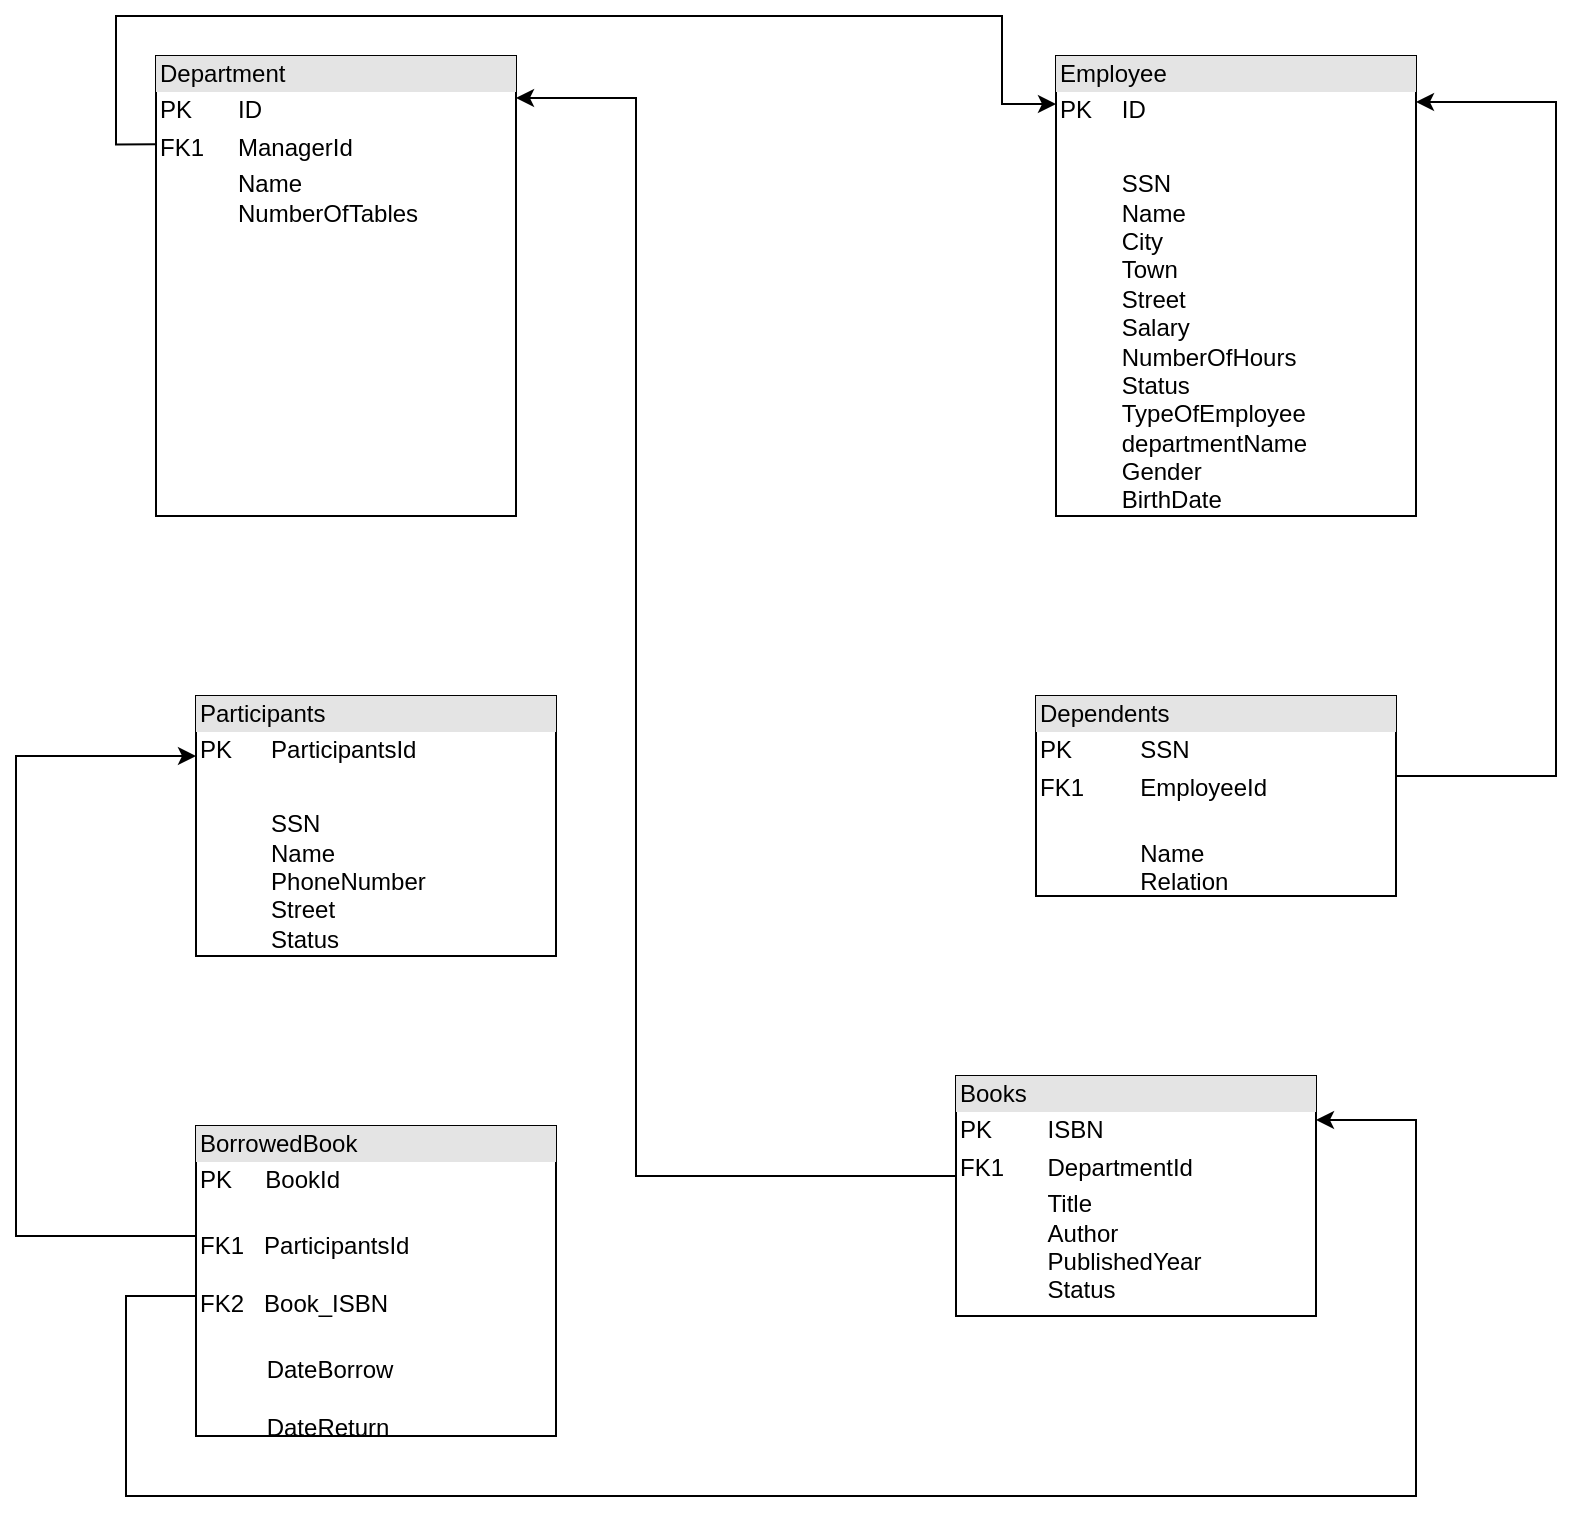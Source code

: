 <mxfile version="13.9.9" type="device"><diagram id="4nVMrt2uXwQmMlqRvR4L" name="Page-1"><mxGraphModel dx="1024" dy="592" grid="1" gridSize="10" guides="1" tooltips="1" connect="1" arrows="1" fold="1" page="1" pageScale="1" pageWidth="850" pageHeight="1100" math="0" shadow="0"><root><mxCell id="0"/><mxCell id="1" parent="0"/><mxCell id="bU6mSB5hpTbtCrTHbOrF-5" value="&lt;div style=&quot;box-sizing: border-box ; width: 100% ; background: #e4e4e4 ; padding: 2px&quot;&gt;Employee&lt;/div&gt;&lt;table style=&quot;width: 100% ; font-size: 1em&quot; cellpadding=&quot;2&quot; cellspacing=&quot;0&quot;&gt;&lt;tbody&gt;&lt;tr&gt;&lt;td&gt;PK&lt;/td&gt;&lt;td&gt;ID&lt;/td&gt;&lt;/tr&gt;&lt;tr&gt;&lt;td&gt;&lt;br&gt;&lt;/td&gt;&lt;td&gt;&lt;br&gt;&lt;/td&gt;&lt;/tr&gt;&lt;tr&gt;&lt;td&gt;&lt;/td&gt;&lt;td&gt;SSN&lt;br&gt;Name&lt;br&gt;City&lt;br&gt;Town&lt;br&gt;Street&lt;br&gt;Salary&lt;br&gt;NumberOfHours&lt;br&gt;Status&lt;br&gt;TypeOfEmployee&lt;br&gt;departmentName&lt;br&gt;Gender&lt;br&gt;BirthDate&lt;br&gt;&lt;br&gt;&lt;br&gt;&lt;/td&gt;&lt;/tr&gt;&lt;/tbody&gt;&lt;/table&gt;" style="verticalAlign=top;align=left;overflow=fill;html=1;" vertex="1" parent="1"><mxGeometry x="560" y="100" width="180" height="230" as="geometry"/></mxCell><mxCell id="bU6mSB5hpTbtCrTHbOrF-13" style="edgeStyle=orthogonalEdgeStyle;rounded=0;orthogonalLoop=1;jettySize=auto;html=1;exitX=0;exitY=0.192;exitDx=0;exitDy=0;exitPerimeter=0;" edge="1" parent="1" source="bU6mSB5hpTbtCrTHbOrF-6"><mxGeometry relative="1" as="geometry"><mxPoint x="560" y="124" as="targetPoint"/><Array as="points"><mxPoint x="90" y="144"/><mxPoint x="90" y="80"/><mxPoint x="533" y="80"/><mxPoint x="533" y="124"/></Array></mxGeometry></mxCell><mxCell id="bU6mSB5hpTbtCrTHbOrF-6" value="&lt;div style=&quot;box-sizing: border-box ; width: 100% ; background: #e4e4e4 ; padding: 2px&quot;&gt;Department&lt;/div&gt;&lt;table style=&quot;width: 100% ; font-size: 1em&quot; cellpadding=&quot;2&quot; cellspacing=&quot;0&quot;&gt;&lt;tbody&gt;&lt;tr&gt;&lt;td&gt;PK&lt;/td&gt;&lt;td&gt;ID&lt;br&gt;&lt;/td&gt;&lt;/tr&gt;&lt;tr&gt;&lt;td&gt;FK1&lt;/td&gt;&lt;td&gt;ManagerId&lt;/td&gt;&lt;/tr&gt;&lt;tr&gt;&lt;td&gt;&lt;/td&gt;&lt;td&gt;Name&lt;br&gt;NumberOfTables&lt;br&gt;&lt;br&gt;&lt;/td&gt;&lt;/tr&gt;&lt;/tbody&gt;&lt;/table&gt;" style="verticalAlign=top;align=left;overflow=fill;html=1;" vertex="1" parent="1"><mxGeometry x="110" y="100" width="180" height="230" as="geometry"/></mxCell><mxCell id="bU6mSB5hpTbtCrTHbOrF-19" style="edgeStyle=orthogonalEdgeStyle;rounded=0;orthogonalLoop=1;jettySize=auto;html=1;exitX=0;exitY=0.5;exitDx=0;exitDy=0;" edge="1" parent="1" source="bU6mSB5hpTbtCrTHbOrF-7"><mxGeometry relative="1" as="geometry"><mxPoint x="740" y="123" as="targetPoint"/><Array as="points"><mxPoint x="550" y="460"/><mxPoint x="810" y="460"/><mxPoint x="810" y="123"/></Array></mxGeometry></mxCell><mxCell id="bU6mSB5hpTbtCrTHbOrF-7" value="&lt;div style=&quot;box-sizing: border-box ; width: 100% ; background: #e4e4e4 ; padding: 2px&quot;&gt;Dependents&lt;/div&gt;&lt;table style=&quot;width: 100% ; font-size: 1em&quot; cellpadding=&quot;2&quot; cellspacing=&quot;0&quot;&gt;&lt;tbody&gt;&lt;tr&gt;&lt;td&gt;PK&lt;/td&gt;&lt;td&gt;SSN&lt;/td&gt;&lt;/tr&gt;&lt;tr&gt;&lt;td&gt;FK1&lt;/td&gt;&lt;td&gt;EmployeeId&lt;/td&gt;&lt;/tr&gt;&lt;tr&gt;&lt;td&gt;&lt;/td&gt;&lt;td&gt;&lt;br&gt;Name&lt;br&gt;Relation&lt;/td&gt;&lt;/tr&gt;&lt;/tbody&gt;&lt;/table&gt;" style="verticalAlign=top;align=left;overflow=fill;html=1;" vertex="1" parent="1"><mxGeometry x="550" y="420" width="180" height="100" as="geometry"/></mxCell><mxCell id="bU6mSB5hpTbtCrTHbOrF-8" value="&lt;div style=&quot;box-sizing: border-box ; width: 100% ; background: #e4e4e4 ; padding: 2px&quot;&gt;Participants&lt;/div&gt;&lt;table style=&quot;width: 100% ; font-size: 1em&quot; cellpadding=&quot;2&quot; cellspacing=&quot;0&quot;&gt;&lt;tbody&gt;&lt;tr&gt;&lt;td&gt;PK&lt;/td&gt;&lt;td&gt;ParticipantsId&lt;/td&gt;&lt;/tr&gt;&lt;tr&gt;&lt;td&gt;&lt;br&gt;&lt;/td&gt;&lt;td&gt;&lt;br&gt;&lt;/td&gt;&lt;/tr&gt;&lt;tr&gt;&lt;td&gt;&lt;/td&gt;&lt;td&gt;SSN&lt;br&gt;Name&lt;br&gt;PhoneNumber&lt;br&gt;Street&lt;br&gt;Status&lt;br&gt;&lt;br&gt;&lt;br&gt;&lt;/td&gt;&lt;/tr&gt;&lt;/tbody&gt;&lt;/table&gt;" style="verticalAlign=top;align=left;overflow=fill;html=1;" vertex="1" parent="1"><mxGeometry x="130" y="420" width="180" height="130" as="geometry"/></mxCell><mxCell id="bU6mSB5hpTbtCrTHbOrF-14" style="edgeStyle=orthogonalEdgeStyle;rounded=0;orthogonalLoop=1;jettySize=auto;html=1;" edge="1" parent="1" source="bU6mSB5hpTbtCrTHbOrF-9"><mxGeometry relative="1" as="geometry"><mxPoint x="290" y="121" as="targetPoint"/><Array as="points"><mxPoint x="350" y="660"/><mxPoint x="350" y="121"/></Array></mxGeometry></mxCell><mxCell id="bU6mSB5hpTbtCrTHbOrF-9" value="&lt;div style=&quot;box-sizing: border-box ; width: 100% ; background: #e4e4e4 ; padding: 2px&quot;&gt;Books&lt;/div&gt;&lt;table style=&quot;width: 100% ; font-size: 1em&quot; cellpadding=&quot;2&quot; cellspacing=&quot;0&quot;&gt;&lt;tbody&gt;&lt;tr&gt;&lt;td&gt;PK&lt;/td&gt;&lt;td&gt;ISBN&lt;br&gt;&lt;/td&gt;&lt;/tr&gt;&lt;tr&gt;&lt;td&gt;FK1&lt;/td&gt;&lt;td&gt;DepartmentId&lt;/td&gt;&lt;/tr&gt;&lt;tr&gt;&lt;td&gt;&lt;/td&gt;&lt;td&gt;Title&lt;br&gt;Author&lt;br&gt;PublishedYear&lt;br&gt;Status&lt;/td&gt;&lt;/tr&gt;&lt;/tbody&gt;&lt;/table&gt;" style="verticalAlign=top;align=left;overflow=fill;html=1;" vertex="1" parent="1"><mxGeometry x="510" y="610" width="180" height="120" as="geometry"/></mxCell><mxCell id="bU6mSB5hpTbtCrTHbOrF-15" style="edgeStyle=orthogonalEdgeStyle;rounded=0;orthogonalLoop=1;jettySize=auto;html=1;" edge="1" parent="1" source="bU6mSB5hpTbtCrTHbOrF-10"><mxGeometry relative="1" as="geometry"><mxPoint x="130" y="450" as="targetPoint"/><Array as="points"><mxPoint x="40" y="690"/><mxPoint x="40" y="450"/><mxPoint x="120" y="450"/></Array></mxGeometry></mxCell><mxCell id="bU6mSB5hpTbtCrTHbOrF-16" style="edgeStyle=orthogonalEdgeStyle;rounded=0;orthogonalLoop=1;jettySize=auto;html=1;" edge="1" parent="1" source="bU6mSB5hpTbtCrTHbOrF-10"><mxGeometry relative="1" as="geometry"><mxPoint x="690" y="632" as="targetPoint"/><Array as="points"><mxPoint x="95" y="720"/><mxPoint x="95" y="820"/><mxPoint x="740" y="820"/><mxPoint x="740" y="632"/></Array></mxGeometry></mxCell><mxCell id="bU6mSB5hpTbtCrTHbOrF-10" value="&lt;div style=&quot;box-sizing: border-box ; width: 100% ; background: #e4e4e4 ; padding: 2px&quot;&gt;BorrowedBook&lt;/div&gt;&lt;table style=&quot;width: 100% ; font-size: 1em&quot; cellpadding=&quot;2&quot; cellspacing=&quot;0&quot;&gt;&lt;tbody&gt;&lt;tr&gt;&lt;td&gt;PK&amp;nbsp; &amp;nbsp; &amp;nbsp;BookId&lt;br&gt;&lt;br&gt;&lt;/td&gt;&lt;td&gt;&lt;br&gt;&lt;/td&gt;&lt;/tr&gt;&lt;tr&gt;&lt;td&gt;FK1&amp;nbsp; &amp;nbsp;ParticipantsId&lt;br&gt;&lt;br&gt;FK2&amp;nbsp; &amp;nbsp;Book_ISBN&lt;br&gt;&lt;br&gt;&lt;/td&gt;&lt;td&gt;&lt;br&gt;&lt;/td&gt;&lt;/tr&gt;&lt;tr&gt;&lt;td&gt;&amp;nbsp; &amp;nbsp; &amp;nbsp; &amp;nbsp; &amp;nbsp; DateBorrow&lt;br&gt;&lt;br&gt;&amp;nbsp; &amp;nbsp; &amp;nbsp; &amp;nbsp; &amp;nbsp; DateReturn&lt;/td&gt;&lt;td&gt;&lt;br&gt;&lt;br&gt;&lt;/td&gt;&lt;/tr&gt;&lt;/tbody&gt;&lt;/table&gt;" style="verticalAlign=top;align=left;overflow=fill;html=1;" vertex="1" parent="1"><mxGeometry x="130" y="635" width="180" height="155" as="geometry"/></mxCell></root></mxGraphModel></diagram></mxfile>